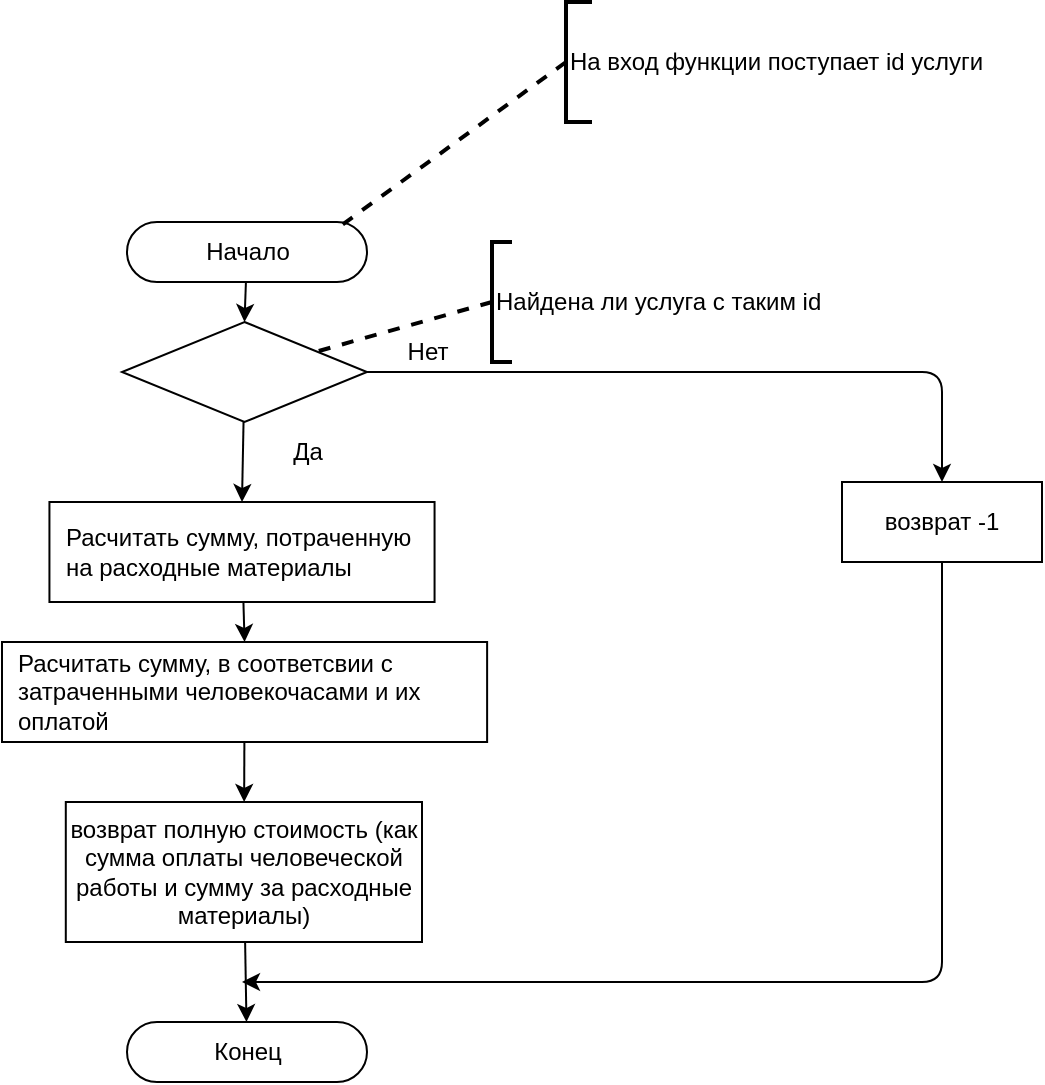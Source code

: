 <mxfile>
    <diagram id="zoxZZwhfWDGT5xq_XNLR" name="Page-1">
        <mxGraphModel dx="636" dy="1339" grid="1" gridSize="10" guides="1" tooltips="1" connect="1" arrows="1" fold="1" page="1" pageScale="1" pageWidth="850" pageHeight="1100" math="0" shadow="0">
            <root>
                <mxCell id="0"/>
                <mxCell id="1" parent="0"/>
                <mxCell id="7" style="edgeStyle=none;html=1;entryX=0.5;entryY=0;entryDx=0;entryDy=0;" parent="1" source="18" target="6" edge="1">
                    <mxGeometry relative="1" as="geometry">
                        <mxPoint x="303" y="370" as="sourcePoint"/>
                    </mxGeometry>
                </mxCell>
                <mxCell id="2" value="Начало" style="rounded=1;whiteSpace=wrap;html=1;arcSize=50;" parent="1" vertex="1">
                    <mxGeometry x="242.5" y="120" width="120" height="30" as="geometry"/>
                </mxCell>
                <mxCell id="3" value="Конец" style="rounded=1;whiteSpace=wrap;html=1;arcSize=50;" parent="1" vertex="1">
                    <mxGeometry x="242.5" y="520" width="120" height="30" as="geometry"/>
                </mxCell>
                <mxCell id="4" value="" style="endArrow=none;dashed=1;html=1;strokeWidth=2;exitX=0;exitY=0.5;exitDx=0;exitDy=0;exitPerimeter=0;entryX=0.867;entryY=0.133;entryDx=0;entryDy=0;entryPerimeter=0;" parent="1" source="5" target="2" edge="1">
                    <mxGeometry width="50" height="50" relative="1" as="geometry">
                        <mxPoint x="222" y="130" as="sourcePoint"/>
                        <mxPoint x="405" y="100" as="targetPoint"/>
                    </mxGeometry>
                </mxCell>
                <mxCell id="5" value="&lt;span style=&quot;color: rgb(0, 0, 0); text-align: center; text-wrap-mode: wrap;&quot;&gt;На вход функции поступает id услуги&lt;/span&gt;" style="strokeWidth=2;html=1;shape=mxgraph.flowchart.annotation_1;align=left;pointerEvents=1;" parent="1" vertex="1">
                    <mxGeometry x="462" y="10" width="13" height="60" as="geometry"/>
                </mxCell>
                <mxCell id="29" style="edgeStyle=none;html=1;entryX=0.5;entryY=0;entryDx=0;entryDy=0;" parent="1" source="6" target="28" edge="1">
                    <mxGeometry relative="1" as="geometry"/>
                </mxCell>
                <mxCell id="6" value="Расчитать сумму, потраченную на расходные материалы" style="rounded=0;whiteSpace=wrap;align=left;spacing=8;labelBackgroundColor=none;fontColor=default;" parent="1" vertex="1">
                    <mxGeometry x="203.72" y="260" width="192.56" height="50" as="geometry"/>
                </mxCell>
                <mxCell id="17" value="" style="edgeStyle=none;html=1;entryX=0.5;entryY=0;entryDx=0;entryDy=0;" parent="1" source="2" target="18" edge="1">
                    <mxGeometry relative="1" as="geometry">
                        <mxPoint x="303" y="150" as="sourcePoint"/>
                        <mxPoint x="303" y="240" as="targetPoint"/>
                    </mxGeometry>
                </mxCell>
                <mxCell id="18" value="" style="rhombus;whiteSpace=wrap;html=1;" parent="1" vertex="1">
                    <mxGeometry x="240" y="170" width="122.5" height="50" as="geometry"/>
                </mxCell>
                <mxCell id="19" value="" style="endArrow=none;dashed=1;html=1;strokeWidth=2;exitX=0;exitY=0.5;exitDx=0;exitDy=0;exitPerimeter=0;" parent="1" source="20" target="18" edge="1">
                    <mxGeometry width="50" height="50" relative="1" as="geometry">
                        <mxPoint x="250" y="258" as="sourcePoint"/>
                        <mxPoint x="375" y="252" as="targetPoint"/>
                    </mxGeometry>
                </mxCell>
                <mxCell id="20" value="&lt;span style=&quot;color: rgb(0, 0, 0); text-align: center; text-wrap-mode: wrap;&quot;&gt;Найдена ли услуга с таким id&lt;/span&gt;" style="strokeWidth=2;html=1;shape=mxgraph.flowchart.annotation_1;align=left;pointerEvents=1;" parent="1" vertex="1">
                    <mxGeometry x="425" y="130" width="10" height="60" as="geometry"/>
                </mxCell>
                <mxCell id="23" value="Да" style="text;html=1;align=center;verticalAlign=middle;whiteSpace=wrap;rounded=0;" parent="1" vertex="1">
                    <mxGeometry x="302.5" y="220" width="60" height="30" as="geometry"/>
                </mxCell>
                <mxCell id="24" value="Нет" style="text;html=1;align=center;verticalAlign=middle;whiteSpace=wrap;rounded=0;" parent="1" vertex="1">
                    <mxGeometry x="362.5" y="170" width="60" height="30" as="geometry"/>
                </mxCell>
                <mxCell id="25" style="edgeStyle=orthogonalEdgeStyle;html=1;exitX=0.5;exitY=1;exitDx=0;exitDy=0;" parent="1" source="16" edge="1">
                    <mxGeometry relative="1" as="geometry">
                        <mxPoint x="497" y="265" as="sourcePoint"/>
                        <mxPoint x="300" y="500" as="targetPoint"/>
                        <Array as="points">
                            <mxPoint x="650" y="500"/>
                            <mxPoint x="301" y="500"/>
                        </Array>
                    </mxGeometry>
                </mxCell>
                <mxCell id="37" style="edgeStyle=none;html=1;" parent="1" source="28" target="36" edge="1">
                    <mxGeometry relative="1" as="geometry"/>
                </mxCell>
                <mxCell id="28" value="Расчитать сумму, в соответсвии с затраченными человекочасами и их оплатой" style="rounded=0;whiteSpace=wrap;align=left;spacing=8;labelBackgroundColor=none;fontColor=default;" parent="1" vertex="1">
                    <mxGeometry x="180" y="330" width="242.56" height="50" as="geometry"/>
                </mxCell>
                <mxCell id="30" value="" style="edgeStyle=orthogonalEdgeStyle;html=1;exitX=1;exitY=0.5;exitDx=0;exitDy=0;" parent="1" source="18" target="16" edge="1">
                    <mxGeometry relative="1" as="geometry">
                        <mxPoint x="358" y="195" as="sourcePoint"/>
                        <mxPoint x="650" y="740" as="targetPoint"/>
                    </mxGeometry>
                </mxCell>
                <mxCell id="16" value="возврат -1" style="rounded=0;whiteSpace=wrap;html=1;" parent="1" vertex="1">
                    <mxGeometry x="600" y="250" width="100" height="40" as="geometry"/>
                </mxCell>
                <mxCell id="38" style="edgeStyle=none;html=1;" parent="1" source="36" target="3" edge="1">
                    <mxGeometry relative="1" as="geometry"/>
                </mxCell>
                <mxCell id="36" value="возврат полную стоимость (как сумма оплаты человеческой работы и сумму за расходные материалы)" style="rounded=0;whiteSpace=wrap;html=1;" parent="1" vertex="1">
                    <mxGeometry x="211.9" y="410" width="178.1" height="70" as="geometry"/>
                </mxCell>
            </root>
        </mxGraphModel>
    </diagram>
</mxfile>